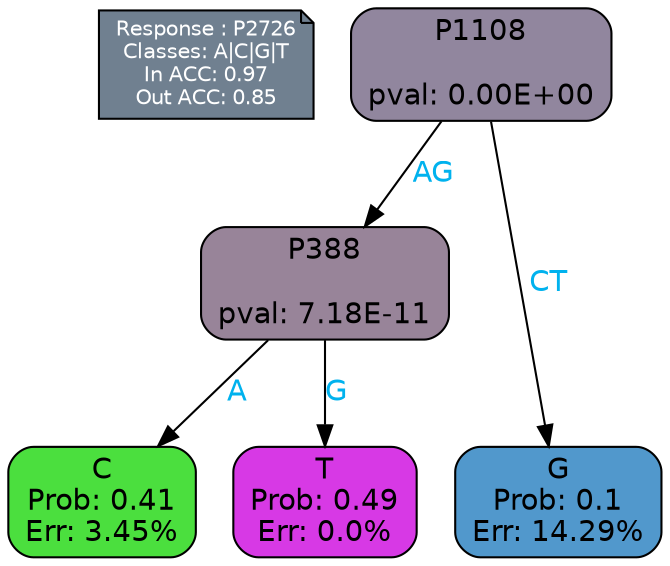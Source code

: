 digraph Tree {
node [shape=box, style="filled, rounded", color="black", fontname=helvetica] ;
graph [ranksep=equally, splines=polylines, bgcolor=transparent, dpi=600] ;
edge [fontname=helvetica] ;
LEGEND [label="Response : P2726
Classes: A|C|G|T
In ACC: 0.97
Out ACC: 0.85
",shape=note,align=left,style=filled,fillcolor="slategray",fontcolor="white",fontsize=10];1 [label="P1108

pval: 0.00E+00", fillcolor="#91869e"] ;
2 [label="P388

pval: 7.18E-11", fillcolor="#988499"] ;
3 [label="C
Prob: 0.41
Err: 3.45%", fillcolor="#4bdf3e"] ;
4 [label="T
Prob: 0.49
Err: 0.0%", fillcolor="#d739e5"] ;
5 [label="G
Prob: 0.1
Err: 14.29%", fillcolor="#5198cc"] ;
1 -> 2 [label="AG",fontcolor=deepskyblue2] ;
1 -> 5 [label="CT",fontcolor=deepskyblue2] ;
2 -> 3 [label="A",fontcolor=deepskyblue2] ;
2 -> 4 [label="G",fontcolor=deepskyblue2] ;
{rank = same; 3;4;5;}{rank = same; LEGEND;1;}}